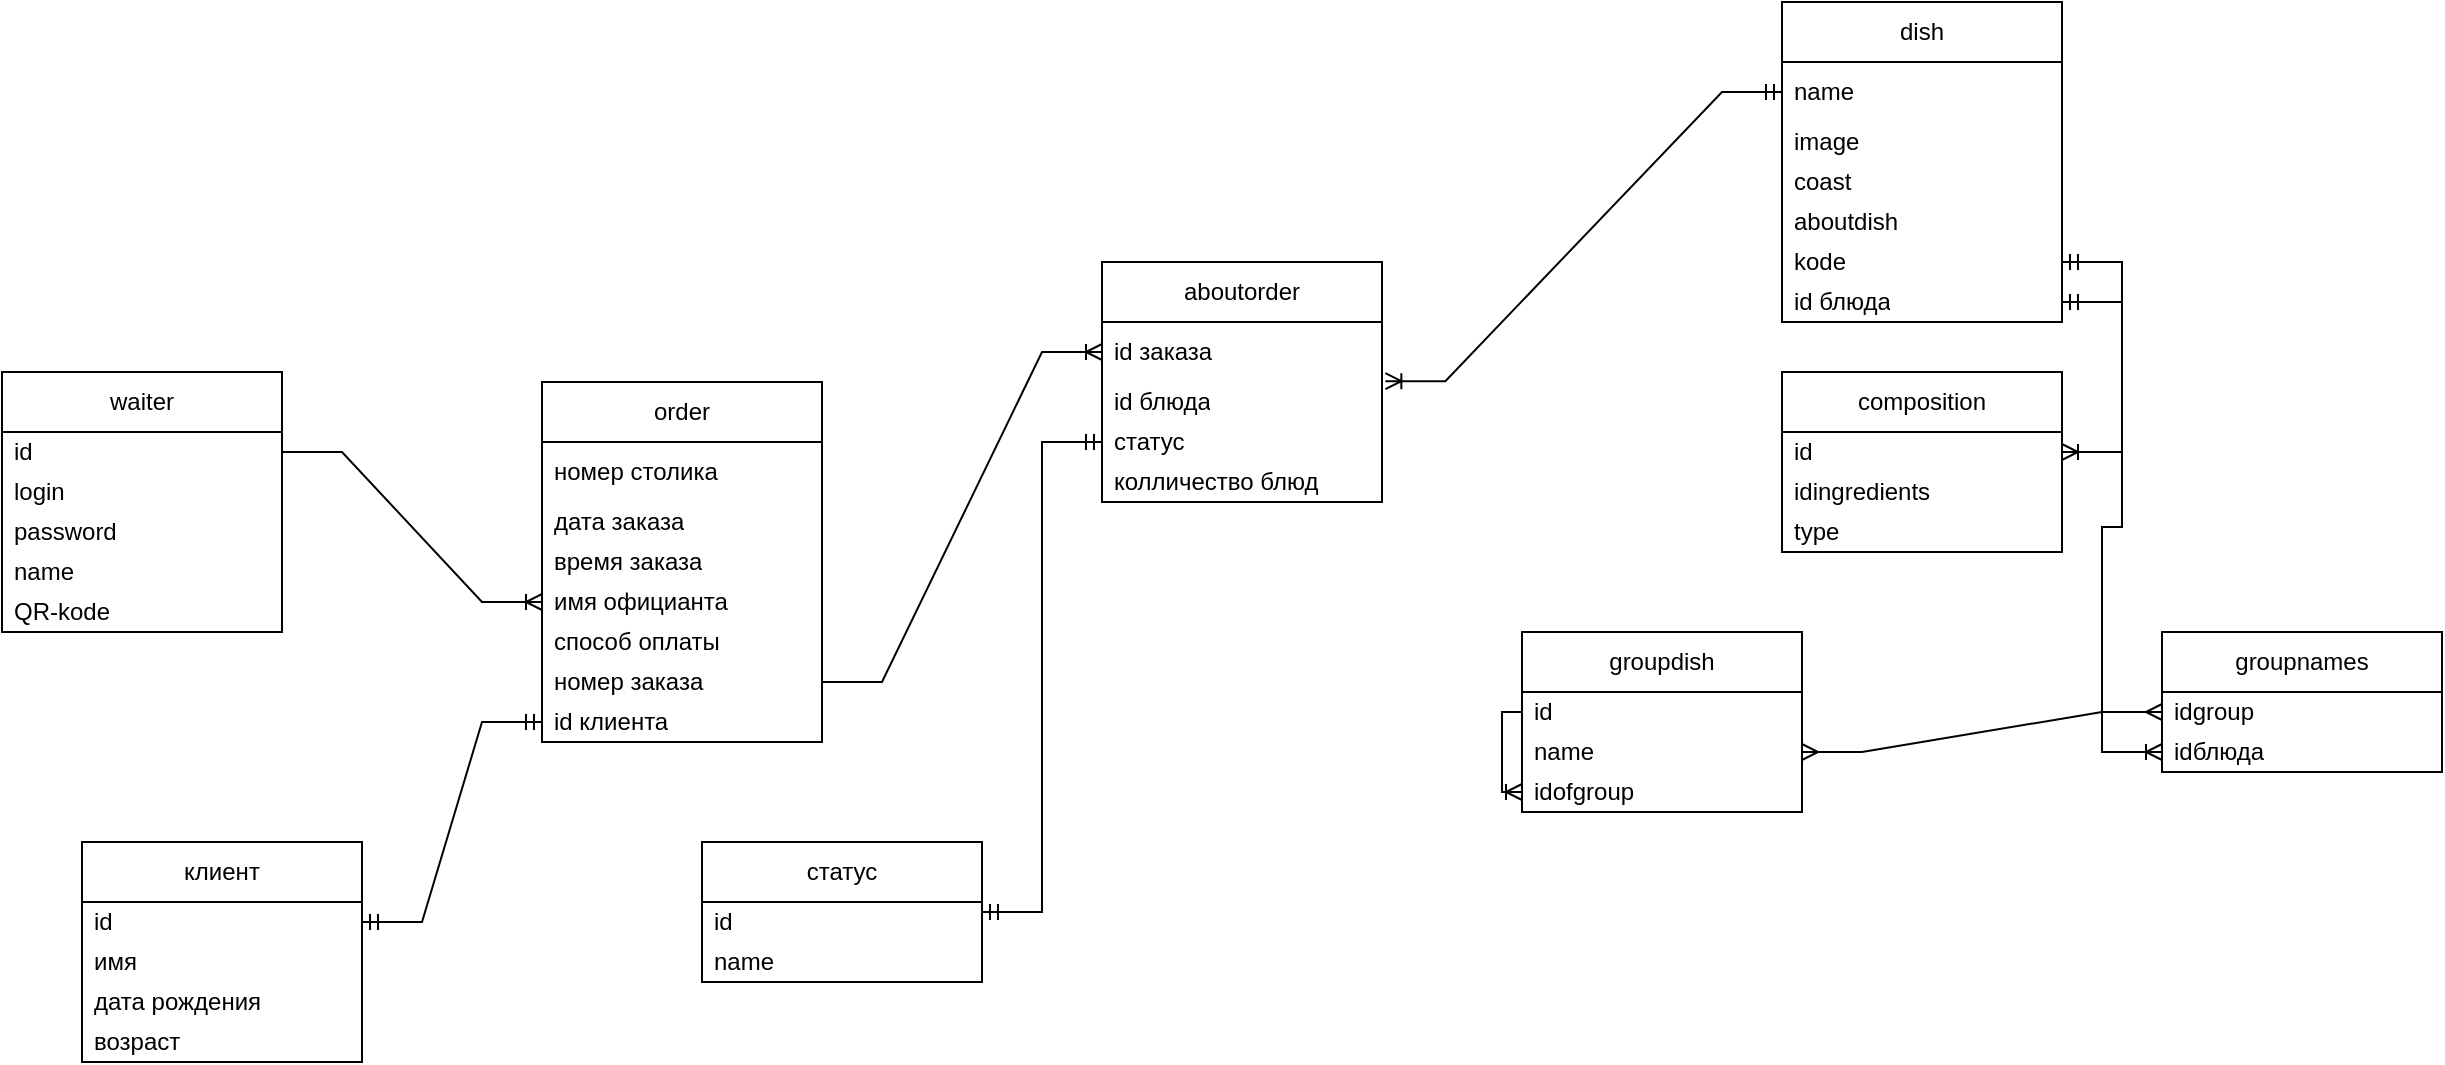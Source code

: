 <mxfile version="20.8.20" type="device"><diagram name="Страница 1" id="pR_pxNKd2LdrP1LnGOsw"><mxGraphModel dx="1701" dy="1611" grid="1" gridSize="10" guides="1" tooltips="1" connect="1" arrows="1" fold="1" page="1" pageScale="1" pageWidth="827" pageHeight="1169" math="0" shadow="0"><root><mxCell id="0"/><mxCell id="1" parent="0"/><mxCell id="ZyHe-lcK7mIM_7350sw0-1" value="order" style="swimlane;fontStyle=0;childLayout=stackLayout;horizontal=1;startSize=30;horizontalStack=0;resizeParent=1;resizeParentMax=0;resizeLast=0;collapsible=1;marginBottom=0;whiteSpace=wrap;html=1;" parent="1" vertex="1"><mxGeometry x="160" y="90" width="140" height="180" as="geometry"/></mxCell><mxCell id="ZyHe-lcK7mIM_7350sw0-3" value="номер столика" style="text;strokeColor=none;fillColor=none;align=left;verticalAlign=middle;spacingLeft=4;spacingRight=4;overflow=hidden;points=[[0,0.5],[1,0.5]];portConstraint=eastwest;rotatable=0;whiteSpace=wrap;html=1;" parent="ZyHe-lcK7mIM_7350sw0-1" vertex="1"><mxGeometry y="30" width="140" height="30" as="geometry"/></mxCell><mxCell id="ZyHe-lcK7mIM_7350sw0-4" value="дата заказа" style="text;strokeColor=none;fillColor=none;align=left;verticalAlign=middle;spacingLeft=4;spacingRight=4;overflow=hidden;points=[[0,0.5],[1,0.5]];portConstraint=eastwest;rotatable=0;whiteSpace=wrap;html=1;" parent="ZyHe-lcK7mIM_7350sw0-1" vertex="1"><mxGeometry y="60" width="140" height="20" as="geometry"/></mxCell><mxCell id="ZyHe-lcK7mIM_7350sw0-16" value="время заказа" style="text;strokeColor=none;fillColor=none;align=left;verticalAlign=middle;spacingLeft=4;spacingRight=4;overflow=hidden;points=[[0,0.5],[1,0.5]];portConstraint=eastwest;rotatable=0;whiteSpace=wrap;html=1;" parent="ZyHe-lcK7mIM_7350sw0-1" vertex="1"><mxGeometry y="80" width="140" height="20" as="geometry"/></mxCell><mxCell id="QVRe1omU2nG1csltHyd2-13" value="имя официанта" style="text;strokeColor=none;fillColor=none;align=left;verticalAlign=middle;spacingLeft=4;spacingRight=4;overflow=hidden;points=[[0,0.5],[1,0.5]];portConstraint=eastwest;rotatable=0;whiteSpace=wrap;html=1;" parent="ZyHe-lcK7mIM_7350sw0-1" vertex="1"><mxGeometry y="100" width="140" height="20" as="geometry"/></mxCell><mxCell id="jXuhm04pGkWbGDq8sGxR-4" value="способ оплаты" style="text;strokeColor=none;fillColor=none;align=left;verticalAlign=middle;spacingLeft=4;spacingRight=4;overflow=hidden;points=[[0,0.5],[1,0.5]];portConstraint=eastwest;rotatable=0;whiteSpace=wrap;html=1;" vertex="1" parent="ZyHe-lcK7mIM_7350sw0-1"><mxGeometry y="120" width="140" height="20" as="geometry"/></mxCell><mxCell id="jXuhm04pGkWbGDq8sGxR-5" value="номер заказа" style="text;strokeColor=none;fillColor=none;align=left;verticalAlign=middle;spacingLeft=4;spacingRight=4;overflow=hidden;points=[[0,0.5],[1,0.5]];portConstraint=eastwest;rotatable=0;whiteSpace=wrap;html=1;" vertex="1" parent="ZyHe-lcK7mIM_7350sw0-1"><mxGeometry y="140" width="140" height="20" as="geometry"/></mxCell><mxCell id="jXuhm04pGkWbGDq8sGxR-6" value="id клиента" style="text;strokeColor=none;fillColor=none;align=left;verticalAlign=middle;spacingLeft=4;spacingRight=4;overflow=hidden;points=[[0,0.5],[1,0.5]];portConstraint=eastwest;rotatable=0;whiteSpace=wrap;html=1;" vertex="1" parent="ZyHe-lcK7mIM_7350sw0-1"><mxGeometry y="160" width="140" height="20" as="geometry"/></mxCell><mxCell id="ZyHe-lcK7mIM_7350sw0-18" value="aboutorder" style="swimlane;fontStyle=0;childLayout=stackLayout;horizontal=1;startSize=30;horizontalStack=0;resizeParent=1;resizeParentMax=0;resizeLast=0;collapsible=1;marginBottom=0;whiteSpace=wrap;html=1;" parent="1" vertex="1"><mxGeometry x="440" y="30" width="140" height="120" as="geometry"/></mxCell><mxCell id="ZyHe-lcK7mIM_7350sw0-19" value="id заказа" style="text;strokeColor=none;fillColor=none;align=left;verticalAlign=middle;spacingLeft=4;spacingRight=4;overflow=hidden;points=[[0,0.5],[1,0.5]];portConstraint=eastwest;rotatable=0;whiteSpace=wrap;html=1;" parent="ZyHe-lcK7mIM_7350sw0-18" vertex="1"><mxGeometry y="30" width="140" height="30" as="geometry"/></mxCell><mxCell id="ZyHe-lcK7mIM_7350sw0-20" value="id блюда" style="text;strokeColor=none;fillColor=none;align=left;verticalAlign=middle;spacingLeft=4;spacingRight=4;overflow=hidden;points=[[0,0.5],[1,0.5]];portConstraint=eastwest;rotatable=0;whiteSpace=wrap;html=1;" parent="ZyHe-lcK7mIM_7350sw0-18" vertex="1"><mxGeometry y="60" width="140" height="20" as="geometry"/></mxCell><mxCell id="ZyHe-lcK7mIM_7350sw0-22" value="статус" style="text;strokeColor=none;fillColor=none;align=left;verticalAlign=middle;spacingLeft=4;spacingRight=4;overflow=hidden;points=[[0,0.5],[1,0.5]];portConstraint=eastwest;rotatable=0;whiteSpace=wrap;html=1;" parent="ZyHe-lcK7mIM_7350sw0-18" vertex="1"><mxGeometry y="80" width="140" height="20" as="geometry"/></mxCell><mxCell id="ZyHe-lcK7mIM_7350sw0-23" value="колличество блюд" style="text;strokeColor=none;fillColor=none;align=left;verticalAlign=middle;spacingLeft=4;spacingRight=4;overflow=hidden;points=[[0,0.5],[1,0.5]];portConstraint=eastwest;rotatable=0;whiteSpace=wrap;html=1;" parent="ZyHe-lcK7mIM_7350sw0-18" vertex="1"><mxGeometry y="100" width="140" height="20" as="geometry"/></mxCell><mxCell id="ZyHe-lcK7mIM_7350sw0-24" value="dish" style="swimlane;fontStyle=0;childLayout=stackLayout;horizontal=1;startSize=30;horizontalStack=0;resizeParent=1;resizeParentMax=0;resizeLast=0;collapsible=1;marginBottom=0;whiteSpace=wrap;html=1;" parent="1" vertex="1"><mxGeometry x="780" y="-100" width="140" height="160" as="geometry"/></mxCell><mxCell id="ZyHe-lcK7mIM_7350sw0-25" value="name" style="text;strokeColor=none;fillColor=none;align=left;verticalAlign=middle;spacingLeft=4;spacingRight=4;overflow=hidden;points=[[0,0.5],[1,0.5]];portConstraint=eastwest;rotatable=0;whiteSpace=wrap;html=1;" parent="ZyHe-lcK7mIM_7350sw0-24" vertex="1"><mxGeometry y="30" width="140" height="30" as="geometry"/></mxCell><mxCell id="ZyHe-lcK7mIM_7350sw0-26" value="image" style="text;strokeColor=none;fillColor=none;align=left;verticalAlign=middle;spacingLeft=4;spacingRight=4;overflow=hidden;points=[[0,0.5],[1,0.5]];portConstraint=eastwest;rotatable=0;whiteSpace=wrap;html=1;" parent="ZyHe-lcK7mIM_7350sw0-24" vertex="1"><mxGeometry y="60" width="140" height="20" as="geometry"/></mxCell><mxCell id="ZyHe-lcK7mIM_7350sw0-27" value="coast" style="text;strokeColor=none;fillColor=none;align=left;verticalAlign=middle;spacingLeft=4;spacingRight=4;overflow=hidden;points=[[0,0.5],[1,0.5]];portConstraint=eastwest;rotatable=0;whiteSpace=wrap;html=1;" parent="ZyHe-lcK7mIM_7350sw0-24" vertex="1"><mxGeometry y="80" width="140" height="20" as="geometry"/></mxCell><mxCell id="ZyHe-lcK7mIM_7350sw0-28" value="aboutdish" style="text;strokeColor=none;fillColor=none;align=left;verticalAlign=middle;spacingLeft=4;spacingRight=4;overflow=hidden;points=[[0,0.5],[1,0.5]];portConstraint=eastwest;rotatable=0;whiteSpace=wrap;html=1;" parent="ZyHe-lcK7mIM_7350sw0-24" vertex="1"><mxGeometry y="100" width="140" height="20" as="geometry"/></mxCell><mxCell id="ZyHe-lcK7mIM_7350sw0-29" value="kode" style="text;strokeColor=none;fillColor=none;align=left;verticalAlign=middle;spacingLeft=4;spacingRight=4;overflow=hidden;points=[[0,0.5],[1,0.5]];portConstraint=eastwest;rotatable=0;whiteSpace=wrap;html=1;" parent="ZyHe-lcK7mIM_7350sw0-24" vertex="1"><mxGeometry y="120" width="140" height="20" as="geometry"/></mxCell><mxCell id="jXuhm04pGkWbGDq8sGxR-7" value="id блюда" style="text;strokeColor=none;fillColor=none;align=left;verticalAlign=middle;spacingLeft=4;spacingRight=4;overflow=hidden;points=[[0,0.5],[1,0.5]];portConstraint=eastwest;rotatable=0;whiteSpace=wrap;html=1;" vertex="1" parent="ZyHe-lcK7mIM_7350sw0-24"><mxGeometry y="140" width="140" height="20" as="geometry"/></mxCell><mxCell id="ZyHe-lcK7mIM_7350sw0-35" value="composition" style="swimlane;fontStyle=0;childLayout=stackLayout;horizontal=1;startSize=30;horizontalStack=0;resizeParent=1;resizeParentMax=0;resizeLast=0;collapsible=1;marginBottom=0;whiteSpace=wrap;html=1;" parent="1" vertex="1"><mxGeometry x="780" y="85" width="140" height="90" as="geometry"/></mxCell><mxCell id="ZyHe-lcK7mIM_7350sw0-37" value="id" style="text;strokeColor=none;fillColor=none;align=left;verticalAlign=middle;spacingLeft=4;spacingRight=4;overflow=hidden;points=[[0,0.5],[1,0.5]];portConstraint=eastwest;rotatable=0;whiteSpace=wrap;html=1;" parent="ZyHe-lcK7mIM_7350sw0-35" vertex="1"><mxGeometry y="30" width="140" height="20" as="geometry"/></mxCell><mxCell id="ZyHe-lcK7mIM_7350sw0-38" value="idingredients" style="text;strokeColor=none;fillColor=none;align=left;verticalAlign=middle;spacingLeft=4;spacingRight=4;overflow=hidden;points=[[0,0.5],[1,0.5]];portConstraint=eastwest;rotatable=0;whiteSpace=wrap;html=1;" parent="ZyHe-lcK7mIM_7350sw0-35" vertex="1"><mxGeometry y="50" width="140" height="20" as="geometry"/></mxCell><mxCell id="QVRe1omU2nG1csltHyd2-27" value="type" style="text;strokeColor=none;fillColor=none;align=left;verticalAlign=middle;spacingLeft=4;spacingRight=4;overflow=hidden;points=[[0,0.5],[1,0.5]];portConstraint=eastwest;rotatable=0;whiteSpace=wrap;html=1;" parent="ZyHe-lcK7mIM_7350sw0-35" vertex="1"><mxGeometry y="70" width="140" height="20" as="geometry"/></mxCell><mxCell id="ZyHe-lcK7mIM_7350sw0-44" value="groupnames" style="swimlane;fontStyle=0;childLayout=stackLayout;horizontal=1;startSize=30;horizontalStack=0;resizeParent=1;resizeParentMax=0;resizeLast=0;collapsible=1;marginBottom=0;whiteSpace=wrap;html=1;" parent="1" vertex="1"><mxGeometry x="970" y="215" width="140" height="70" as="geometry"/></mxCell><mxCell id="ZyHe-lcK7mIM_7350sw0-45" value="idgroup" style="text;strokeColor=none;fillColor=none;align=left;verticalAlign=middle;spacingLeft=4;spacingRight=4;overflow=hidden;points=[[0,0.5],[1,0.5]];portConstraint=eastwest;rotatable=0;whiteSpace=wrap;html=1;" parent="ZyHe-lcK7mIM_7350sw0-44" vertex="1"><mxGeometry y="30" width="140" height="20" as="geometry"/></mxCell><mxCell id="ZyHe-lcK7mIM_7350sw0-46" value="idблюда" style="text;strokeColor=none;fillColor=none;align=left;verticalAlign=middle;spacingLeft=4;spacingRight=4;overflow=hidden;points=[[0,0.5],[1,0.5]];portConstraint=eastwest;rotatable=0;whiteSpace=wrap;html=1;" parent="ZyHe-lcK7mIM_7350sw0-44" vertex="1"><mxGeometry y="50" width="140" height="20" as="geometry"/></mxCell><mxCell id="ZyHe-lcK7mIM_7350sw0-47" value="groupdish" style="swimlane;fontStyle=0;childLayout=stackLayout;horizontal=1;startSize=30;horizontalStack=0;resizeParent=1;resizeParentMax=0;resizeLast=0;collapsible=1;marginBottom=0;whiteSpace=wrap;html=1;" parent="1" vertex="1"><mxGeometry x="650" y="215" width="140" height="90" as="geometry"/></mxCell><mxCell id="ZyHe-lcK7mIM_7350sw0-48" value="id" style="text;strokeColor=none;fillColor=none;align=left;verticalAlign=middle;spacingLeft=4;spacingRight=4;overflow=hidden;points=[[0,0.5],[1,0.5]];portConstraint=eastwest;rotatable=0;whiteSpace=wrap;html=1;" parent="ZyHe-lcK7mIM_7350sw0-47" vertex="1"><mxGeometry y="30" width="140" height="20" as="geometry"/></mxCell><mxCell id="ZyHe-lcK7mIM_7350sw0-49" value="name" style="text;strokeColor=none;fillColor=none;align=left;verticalAlign=middle;spacingLeft=4;spacingRight=4;overflow=hidden;points=[[0,0.5],[1,0.5]];portConstraint=eastwest;rotatable=0;whiteSpace=wrap;html=1;" parent="ZyHe-lcK7mIM_7350sw0-47" vertex="1"><mxGeometry y="50" width="140" height="20" as="geometry"/></mxCell><mxCell id="ZyHe-lcK7mIM_7350sw0-50" value="idofgroup" style="text;strokeColor=none;fillColor=none;align=left;verticalAlign=middle;spacingLeft=4;spacingRight=4;overflow=hidden;points=[[0,0.5],[1,0.5]];portConstraint=eastwest;rotatable=0;whiteSpace=wrap;html=1;" parent="ZyHe-lcK7mIM_7350sw0-47" vertex="1"><mxGeometry y="70" width="140" height="20" as="geometry"/></mxCell><mxCell id="QVRe1omU2nG1csltHyd2-31" value="" style="fontSize=12;html=1;endArrow=ERoneToMany;rounded=0;exitX=0;exitY=0.5;exitDx=0;exitDy=0;entryX=0;entryY=0.5;entryDx=0;entryDy=0;edgeStyle=orthogonalEdgeStyle;" parent="ZyHe-lcK7mIM_7350sw0-47" source="ZyHe-lcK7mIM_7350sw0-48" target="ZyHe-lcK7mIM_7350sw0-50" edge="1"><mxGeometry width="100" height="100" relative="1" as="geometry"><mxPoint x="-60" y="50" as="sourcePoint"/><mxPoint x="-60" y="100" as="targetPoint"/></mxGeometry></mxCell><mxCell id="QVRe1omU2nG1csltHyd2-1" value="waiter" style="swimlane;fontStyle=0;childLayout=stackLayout;horizontal=1;startSize=30;horizontalStack=0;resizeParent=1;resizeParentMax=0;resizeLast=0;collapsible=1;marginBottom=0;whiteSpace=wrap;html=1;" parent="1" vertex="1"><mxGeometry x="-110" y="85" width="140" height="130" as="geometry"/></mxCell><mxCell id="QVRe1omU2nG1csltHyd2-3" value="id" style="text;strokeColor=none;fillColor=none;align=left;verticalAlign=middle;spacingLeft=4;spacingRight=4;overflow=hidden;points=[[0,0.5],[1,0.5]];portConstraint=eastwest;rotatable=0;whiteSpace=wrap;html=1;" parent="QVRe1omU2nG1csltHyd2-1" vertex="1"><mxGeometry y="30" width="140" height="20" as="geometry"/></mxCell><mxCell id="QVRe1omU2nG1csltHyd2-4" value="login" style="text;strokeColor=none;fillColor=none;align=left;verticalAlign=middle;spacingLeft=4;spacingRight=4;overflow=hidden;points=[[0,0.5],[1,0.5]];portConstraint=eastwest;rotatable=0;whiteSpace=wrap;html=1;" parent="QVRe1omU2nG1csltHyd2-1" vertex="1"><mxGeometry y="50" width="140" height="20" as="geometry"/></mxCell><mxCell id="QVRe1omU2nG1csltHyd2-5" value="password" style="text;strokeColor=none;fillColor=none;align=left;verticalAlign=middle;spacingLeft=4;spacingRight=4;overflow=hidden;points=[[0,0.5],[1,0.5]];portConstraint=eastwest;rotatable=0;whiteSpace=wrap;html=1;" parent="QVRe1omU2nG1csltHyd2-1" vertex="1"><mxGeometry y="70" width="140" height="20" as="geometry"/></mxCell><mxCell id="QVRe1omU2nG1csltHyd2-10" value="name" style="text;strokeColor=none;fillColor=none;align=left;verticalAlign=middle;spacingLeft=4;spacingRight=4;overflow=hidden;points=[[0,0.5],[1,0.5]];portConstraint=eastwest;rotatable=0;whiteSpace=wrap;html=1;" parent="QVRe1omU2nG1csltHyd2-1" vertex="1"><mxGeometry y="90" width="140" height="20" as="geometry"/></mxCell><mxCell id="QVRe1omU2nG1csltHyd2-11" value="QR-kode" style="text;strokeColor=none;fillColor=none;align=left;verticalAlign=middle;spacingLeft=4;spacingRight=4;overflow=hidden;points=[[0,0.5],[1,0.5]];portConstraint=eastwest;rotatable=0;whiteSpace=wrap;html=1;" parent="QVRe1omU2nG1csltHyd2-1" vertex="1"><mxGeometry y="110" width="140" height="20" as="geometry"/></mxCell><mxCell id="QVRe1omU2nG1csltHyd2-14" value="" style="edgeStyle=entityRelationEdgeStyle;fontSize=12;html=1;endArrow=ERoneToMany;rounded=0;exitX=1;exitY=0.5;exitDx=0;exitDy=0;entryX=0;entryY=0.5;entryDx=0;entryDy=0;" parent="1" source="QVRe1omU2nG1csltHyd2-3" target="QVRe1omU2nG1csltHyd2-13" edge="1"><mxGeometry width="100" height="100" relative="1" as="geometry"><mxPoint x="-10" y="370" as="sourcePoint"/><mxPoint x="90" y="270" as="targetPoint"/></mxGeometry></mxCell><mxCell id="QVRe1omU2nG1csltHyd2-24" value="" style="edgeStyle=entityRelationEdgeStyle;fontSize=12;html=1;endArrow=ERoneToMany;rounded=0;entryX=0;entryY=0.5;entryDx=0;entryDy=0;exitX=1;exitY=0.5;exitDx=0;exitDy=0;" parent="1" source="jXuhm04pGkWbGDq8sGxR-5" target="ZyHe-lcK7mIM_7350sw0-19" edge="1"><mxGeometry width="100" height="100" relative="1" as="geometry"><mxPoint x="330" y="170" as="sourcePoint"/><mxPoint x="490" y="230" as="targetPoint"/></mxGeometry></mxCell><mxCell id="QVRe1omU2nG1csltHyd2-29" value="" style="edgeStyle=entityRelationEdgeStyle;fontSize=12;html=1;endArrow=ERmany;startArrow=ERmany;rounded=0;entryX=1;entryY=0.5;entryDx=0;entryDy=0;exitX=0;exitY=0.5;exitDx=0;exitDy=0;" parent="1" source="ZyHe-lcK7mIM_7350sw0-45" target="ZyHe-lcK7mIM_7350sw0-49" edge="1"><mxGeometry width="100" height="100" relative="1" as="geometry"><mxPoint x="630" y="280" as="sourcePoint"/><mxPoint x="730" y="180" as="targetPoint"/></mxGeometry></mxCell><mxCell id="jXuhm04pGkWbGDq8sGxR-8" value="" style="edgeStyle=entityRelationEdgeStyle;fontSize=12;html=1;endArrow=ERoneToMany;startArrow=ERmandOne;rounded=0;entryX=1.012;entryY=-0.02;entryDx=0;entryDy=0;entryPerimeter=0;exitX=0;exitY=0.5;exitDx=0;exitDy=0;" edge="1" parent="1" source="ZyHe-lcK7mIM_7350sw0-25" target="ZyHe-lcK7mIM_7350sw0-20"><mxGeometry width="100" height="100" relative="1" as="geometry"><mxPoint x="670" y="140" as="sourcePoint"/><mxPoint x="770" y="40" as="targetPoint"/></mxGeometry></mxCell><mxCell id="jXuhm04pGkWbGDq8sGxR-9" value="" style="edgeStyle=entityRelationEdgeStyle;fontSize=12;html=1;endArrow=ERoneToMany;startArrow=ERmandOne;rounded=0;entryX=1;entryY=0.5;entryDx=0;entryDy=0;exitX=1;exitY=0.5;exitDx=0;exitDy=0;" edge="1" parent="1" source="ZyHe-lcK7mIM_7350sw0-29" target="ZyHe-lcK7mIM_7350sw0-37"><mxGeometry width="100" height="100" relative="1" as="geometry"><mxPoint x="670" y="140" as="sourcePoint"/><mxPoint x="770" y="40" as="targetPoint"/></mxGeometry></mxCell><mxCell id="jXuhm04pGkWbGDq8sGxR-10" value="" style="edgeStyle=entityRelationEdgeStyle;fontSize=12;html=1;endArrow=ERoneToMany;startArrow=ERmandOne;rounded=0;entryX=0;entryY=0.5;entryDx=0;entryDy=0;exitX=1;exitY=0.5;exitDx=0;exitDy=0;" edge="1" parent="1" source="jXuhm04pGkWbGDq8sGxR-7" target="ZyHe-lcK7mIM_7350sw0-46"><mxGeometry width="100" height="100" relative="1" as="geometry"><mxPoint x="930" y="40" as="sourcePoint"/><mxPoint x="930" y="135" as="targetPoint"/></mxGeometry></mxCell><mxCell id="jXuhm04pGkWbGDq8sGxR-11" value="статус" style="swimlane;fontStyle=0;childLayout=stackLayout;horizontal=1;startSize=30;horizontalStack=0;resizeParent=1;resizeParentMax=0;resizeLast=0;collapsible=1;marginBottom=0;whiteSpace=wrap;html=1;" vertex="1" parent="1"><mxGeometry x="240" y="320" width="140" height="70" as="geometry"/></mxCell><mxCell id="jXuhm04pGkWbGDq8sGxR-12" value="id" style="text;strokeColor=none;fillColor=none;align=left;verticalAlign=middle;spacingLeft=4;spacingRight=4;overflow=hidden;points=[[0,0.5],[1,0.5]];portConstraint=eastwest;rotatable=0;whiteSpace=wrap;html=1;" vertex="1" parent="jXuhm04pGkWbGDq8sGxR-11"><mxGeometry y="30" width="140" height="20" as="geometry"/></mxCell><mxCell id="jXuhm04pGkWbGDq8sGxR-13" value="name" style="text;strokeColor=none;fillColor=none;align=left;verticalAlign=middle;spacingLeft=4;spacingRight=4;overflow=hidden;points=[[0,0.5],[1,0.5]];portConstraint=eastwest;rotatable=0;whiteSpace=wrap;html=1;" vertex="1" parent="jXuhm04pGkWbGDq8sGxR-11"><mxGeometry y="50" width="140" height="20" as="geometry"/></mxCell><mxCell id="jXuhm04pGkWbGDq8sGxR-17" value="" style="edgeStyle=entityRelationEdgeStyle;fontSize=12;html=1;endArrow=ERmandOne;startArrow=ERmandOne;rounded=0;entryX=0;entryY=0.5;entryDx=0;entryDy=0;exitX=1;exitY=0.5;exitDx=0;exitDy=0;" edge="1" parent="1" source="jXuhm04pGkWbGDq8sGxR-11" target="ZyHe-lcK7mIM_7350sw0-22"><mxGeometry width="100" height="100" relative="1" as="geometry"><mxPoint x="350" y="285" as="sourcePoint"/><mxPoint x="450" y="185" as="targetPoint"/></mxGeometry></mxCell><mxCell id="jXuhm04pGkWbGDq8sGxR-18" value="клиент" style="swimlane;fontStyle=0;childLayout=stackLayout;horizontal=1;startSize=30;horizontalStack=0;resizeParent=1;resizeParentMax=0;resizeLast=0;collapsible=1;marginBottom=0;whiteSpace=wrap;html=1;" vertex="1" parent="1"><mxGeometry x="-70" y="320" width="140" height="110" as="geometry"/></mxCell><mxCell id="jXuhm04pGkWbGDq8sGxR-19" value="id" style="text;strokeColor=none;fillColor=none;align=left;verticalAlign=middle;spacingLeft=4;spacingRight=4;overflow=hidden;points=[[0,0.5],[1,0.5]];portConstraint=eastwest;rotatable=0;whiteSpace=wrap;html=1;" vertex="1" parent="jXuhm04pGkWbGDq8sGxR-18"><mxGeometry y="30" width="140" height="20" as="geometry"/></mxCell><mxCell id="jXuhm04pGkWbGDq8sGxR-20" value="имя" style="text;strokeColor=none;fillColor=none;align=left;verticalAlign=middle;spacingLeft=4;spacingRight=4;overflow=hidden;points=[[0,0.5],[1,0.5]];portConstraint=eastwest;rotatable=0;whiteSpace=wrap;html=1;" vertex="1" parent="jXuhm04pGkWbGDq8sGxR-18"><mxGeometry y="50" width="140" height="20" as="geometry"/></mxCell><mxCell id="jXuhm04pGkWbGDq8sGxR-21" value="дата рождения" style="text;strokeColor=none;fillColor=none;align=left;verticalAlign=middle;spacingLeft=4;spacingRight=4;overflow=hidden;points=[[0,0.5],[1,0.5]];portConstraint=eastwest;rotatable=0;whiteSpace=wrap;html=1;" vertex="1" parent="jXuhm04pGkWbGDq8sGxR-18"><mxGeometry y="70" width="140" height="20" as="geometry"/></mxCell><mxCell id="jXuhm04pGkWbGDq8sGxR-22" value="возраст" style="text;strokeColor=none;fillColor=none;align=left;verticalAlign=middle;spacingLeft=4;spacingRight=4;overflow=hidden;points=[[0,0.5],[1,0.5]];portConstraint=eastwest;rotatable=0;whiteSpace=wrap;html=1;" vertex="1" parent="jXuhm04pGkWbGDq8sGxR-18"><mxGeometry y="90" width="140" height="20" as="geometry"/></mxCell><mxCell id="jXuhm04pGkWbGDq8sGxR-24" value="" style="edgeStyle=entityRelationEdgeStyle;fontSize=12;html=1;endArrow=ERmandOne;startArrow=ERmandOne;rounded=0;entryX=0;entryY=0.5;entryDx=0;entryDy=0;" edge="1" parent="1" target="jXuhm04pGkWbGDq8sGxR-6"><mxGeometry width="100" height="100" relative="1" as="geometry"><mxPoint x="70" y="360" as="sourcePoint"/><mxPoint x="180" y="305" as="targetPoint"/></mxGeometry></mxCell></root></mxGraphModel></diagram></mxfile>
